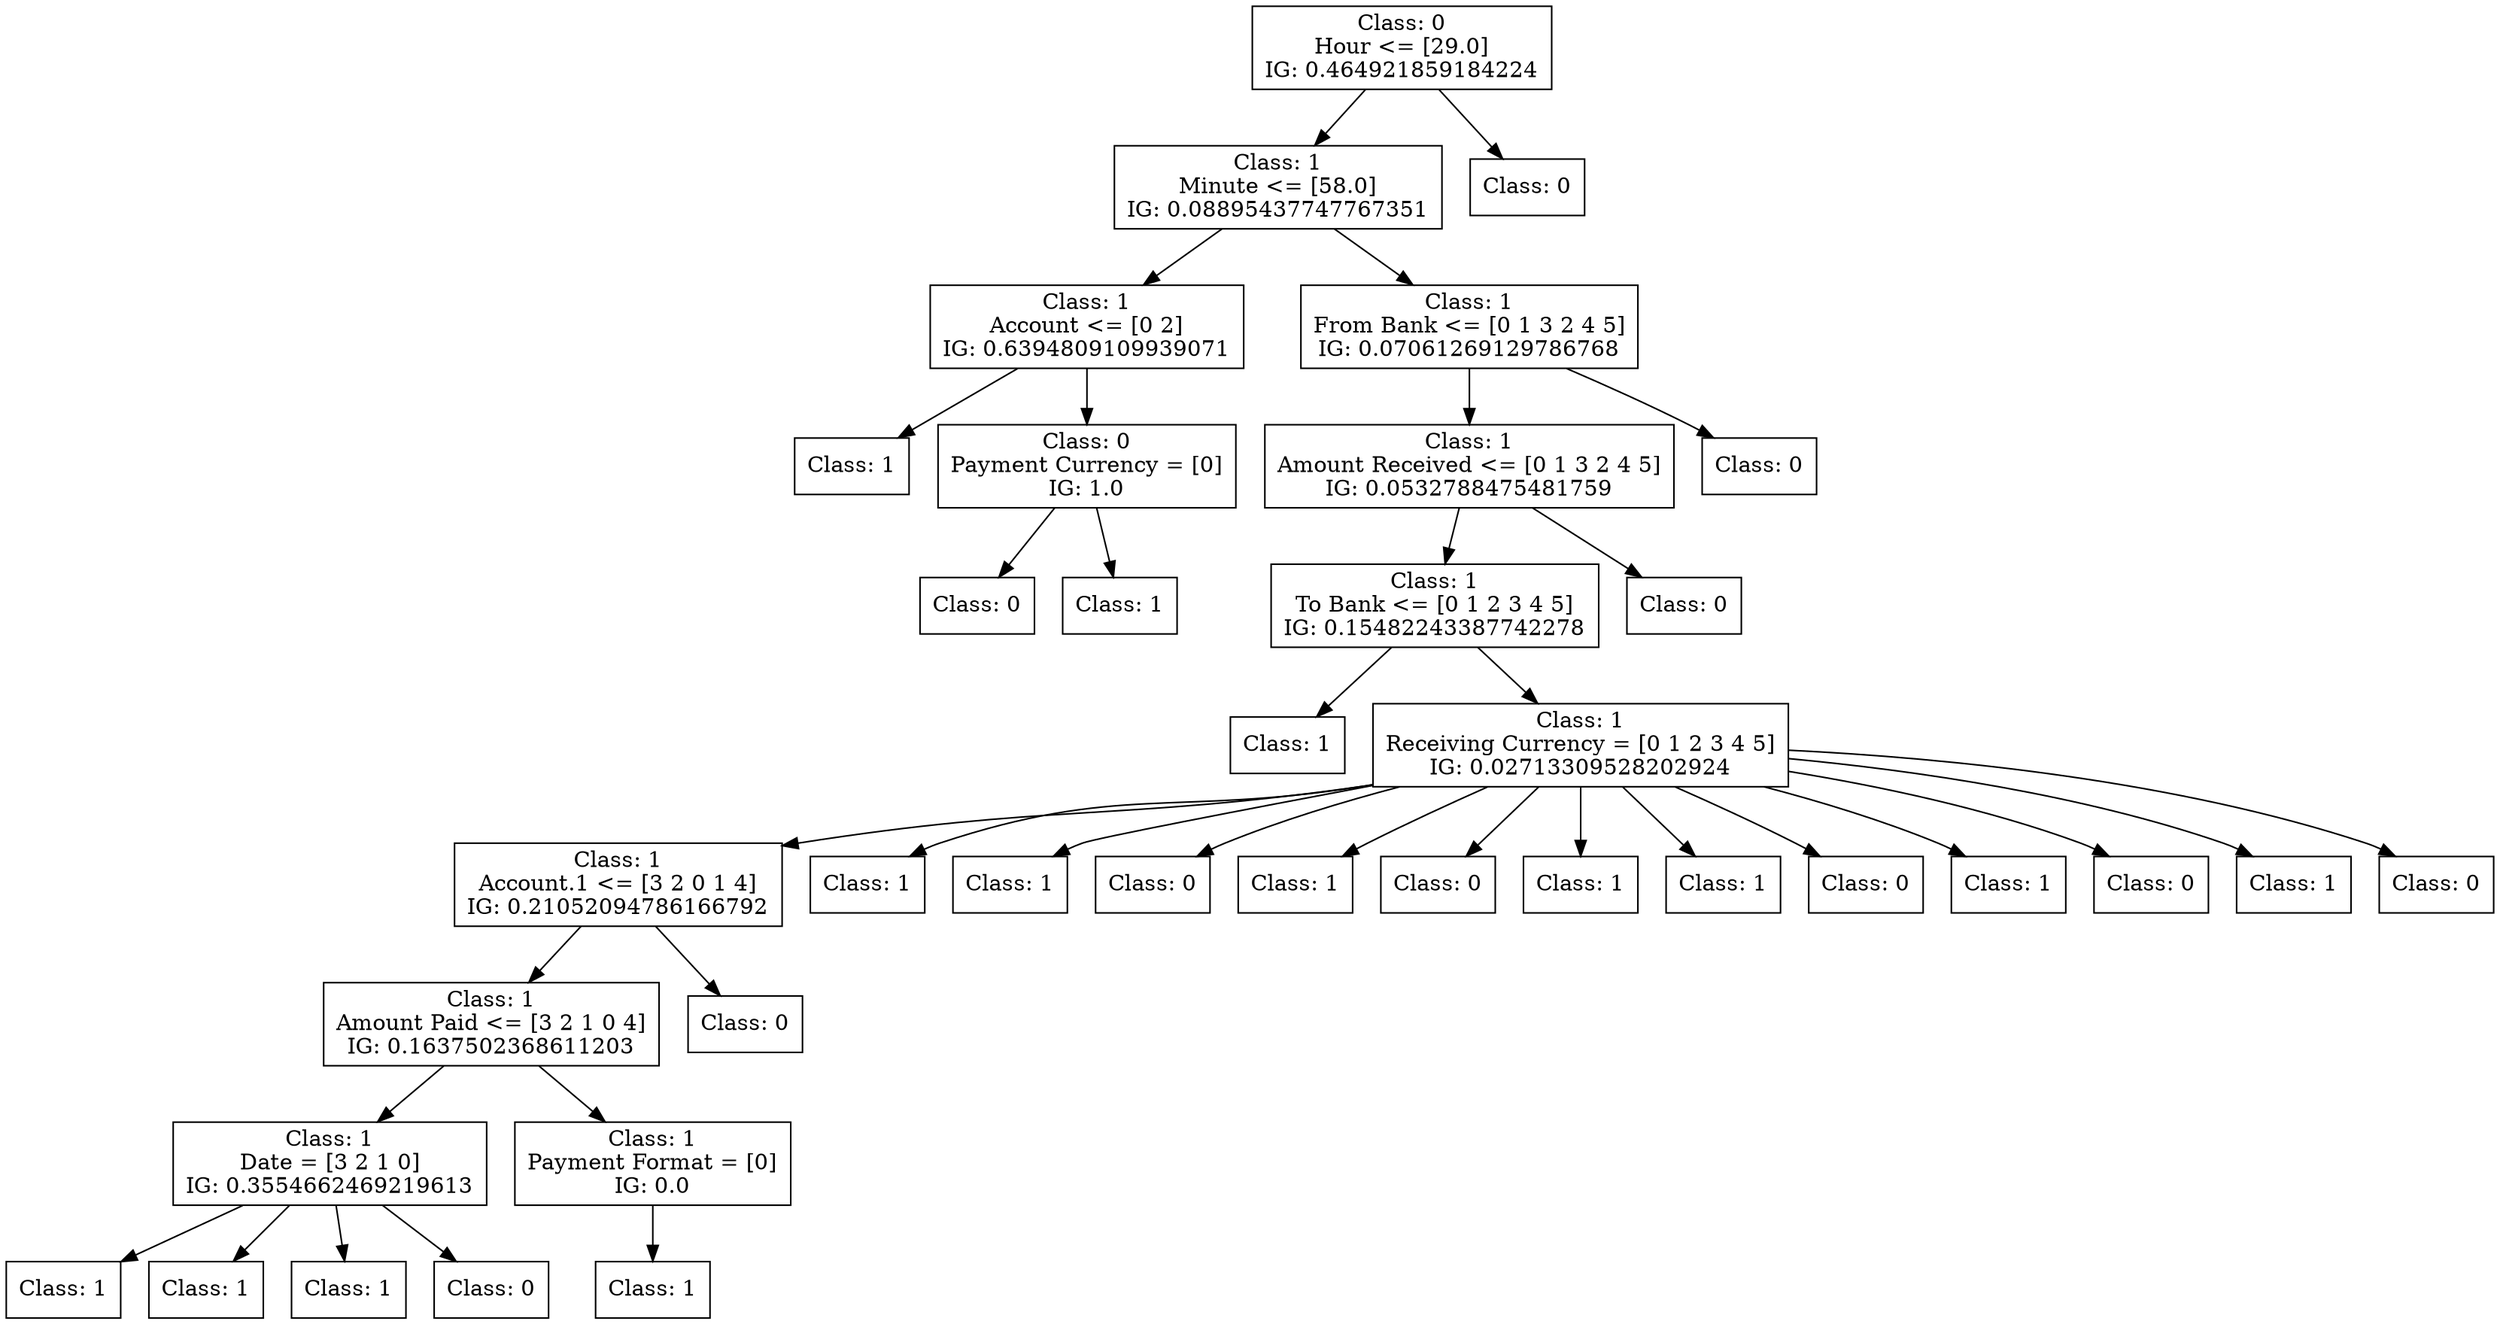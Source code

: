digraph DecisionTree {
	rankdir=TD;
	node [shape=box];
	1814007350320 [label="Class: 0
Hour <= [29.0]
IG: 0.464921859184224"];
	1812574096448 [label="Class: 1
Minute <= [58.0]
IG: 0.08895437747767351"];
	1814007350320 -> 1812574096448;
	1812574103696 [label="Class: 1
Account <= [0 2]
IG: 0.6394809109939071"];
	1812574096448 -> 1812574103696;
	1812574107248 [label="Class: 1
"];
	1812574103696 -> 1812574107248;
	1812574107680 [label="Class: 0
Payment Currency = [0]
IG: 1.0"];
	1812574103696 -> 1812574107680;
	1812574108928 [label="Class: 0
"];
	1812574107680 -> 1812574108928;
	1812574109408 [label="Class: 1
"];
	1812574107680 -> 1812574109408;
	1812574104128 [label="Class: 1
From Bank <= [0 1 3 2 4 5]
IG: 0.07061269129786768"];
	1812574096448 -> 1812574104128;
	1812722750736 [label="Class: 1
Amount Received <= [0 1 3 2 4 5]
IG: 0.0532788475481759"];
	1812574104128 -> 1812722750736;
	1812722755536 [label="Class: 1
To Bank <= [0 1 2 3 4 5]
IG: 0.15482243387742278"];
	1812722750736 -> 1812722755536;
	1812722760000 [label="Class: 1
"];
	1812722755536 -> 1812722760000;
	1812722760432 [label="Class: 1
Receiving Currency = [0 1 2 3 4 5]
IG: 0.02713309528202924"];
	1812722755536 -> 1812722760432;
	1812722813248 [label="Class: 1
Account.1 <= [3 2 0 1 4]
IG: 0.21052094786166792"];
	1812722760432 -> 1812722813248;
	1812722817232 [label="Class: 1
Amount Paid <= [3 2 1 0 4]
IG: 0.1637502368611203"];
	1812722813248 -> 1812722817232;
	1812722819104 [label="Class: 1
Date = [3 2 1 0]
IG: 0.3554662469219613"];
	1812722817232 -> 1812722819104;
	1812722821120 [label="Class: 1
"];
	1812722819104 -> 1812722821120;
	1812722820544 [label="Class: 1
"];
	1812722819104 -> 1812722820544;
	1812722820304 [label="Class: 1
"];
	1812722819104 -> 1812722820304;
	1812722818336 [label="Class: 0
"];
	1812722819104 -> 1812722818336;
	1812722819536 [label="Class: 1
Payment Format = [0]
IG: 0.0"];
	1812722817232 -> 1812722819536;
	1812722821696 [label="Class: 1
"];
	1812722819536 -> 1812722821696;
	1812722817664 [label="Class: 0
"];
	1812722813248 -> 1812722817664;
	1812722813920 [label="Class: 1
"];
	1812722760432 -> 1812722813920;
	1812722811424 [label="Class: 1
"];
	1812722760432 -> 1812722811424;
	1812722813440 [label="Class: 0
"];
	1812722760432 -> 1812722813440;
	1812722812768 [label="Class: 1
"];
	1812722760432 -> 1812722812768;
	1812722813008 [label="Class: 0
"];
	1812722760432 -> 1812722813008;
	1812722813152 [label="Class: 1
"];
	1812722760432 -> 1812722813152;
	1812722813632 [label="Class: 1
"];
	1812722760432 -> 1812722813632;
	1812722813584 [label="Class: 0
"];
	1812722760432 -> 1812722813584;
	1812722814064 [label="Class: 1
"];
	1812722760432 -> 1812722814064;
	1812722814208 [label="Class: 0
"];
	1812722760432 -> 1812722814208;
	1812722814352 [label="Class: 1
"];
	1812722760432 -> 1812722814352;
	1812722814496 [label="Class: 0
"];
	1812722760432 -> 1812722814496;
	1812722755968 [label="Class: 0
"];
	1812722750736 -> 1812722755968;
	1812722751168 [label="Class: 0
"];
	1812574104128 -> 1812722751168;
	1812574096880 [label="Class: 0
"];
	1814007350320 -> 1812574096880;
}
